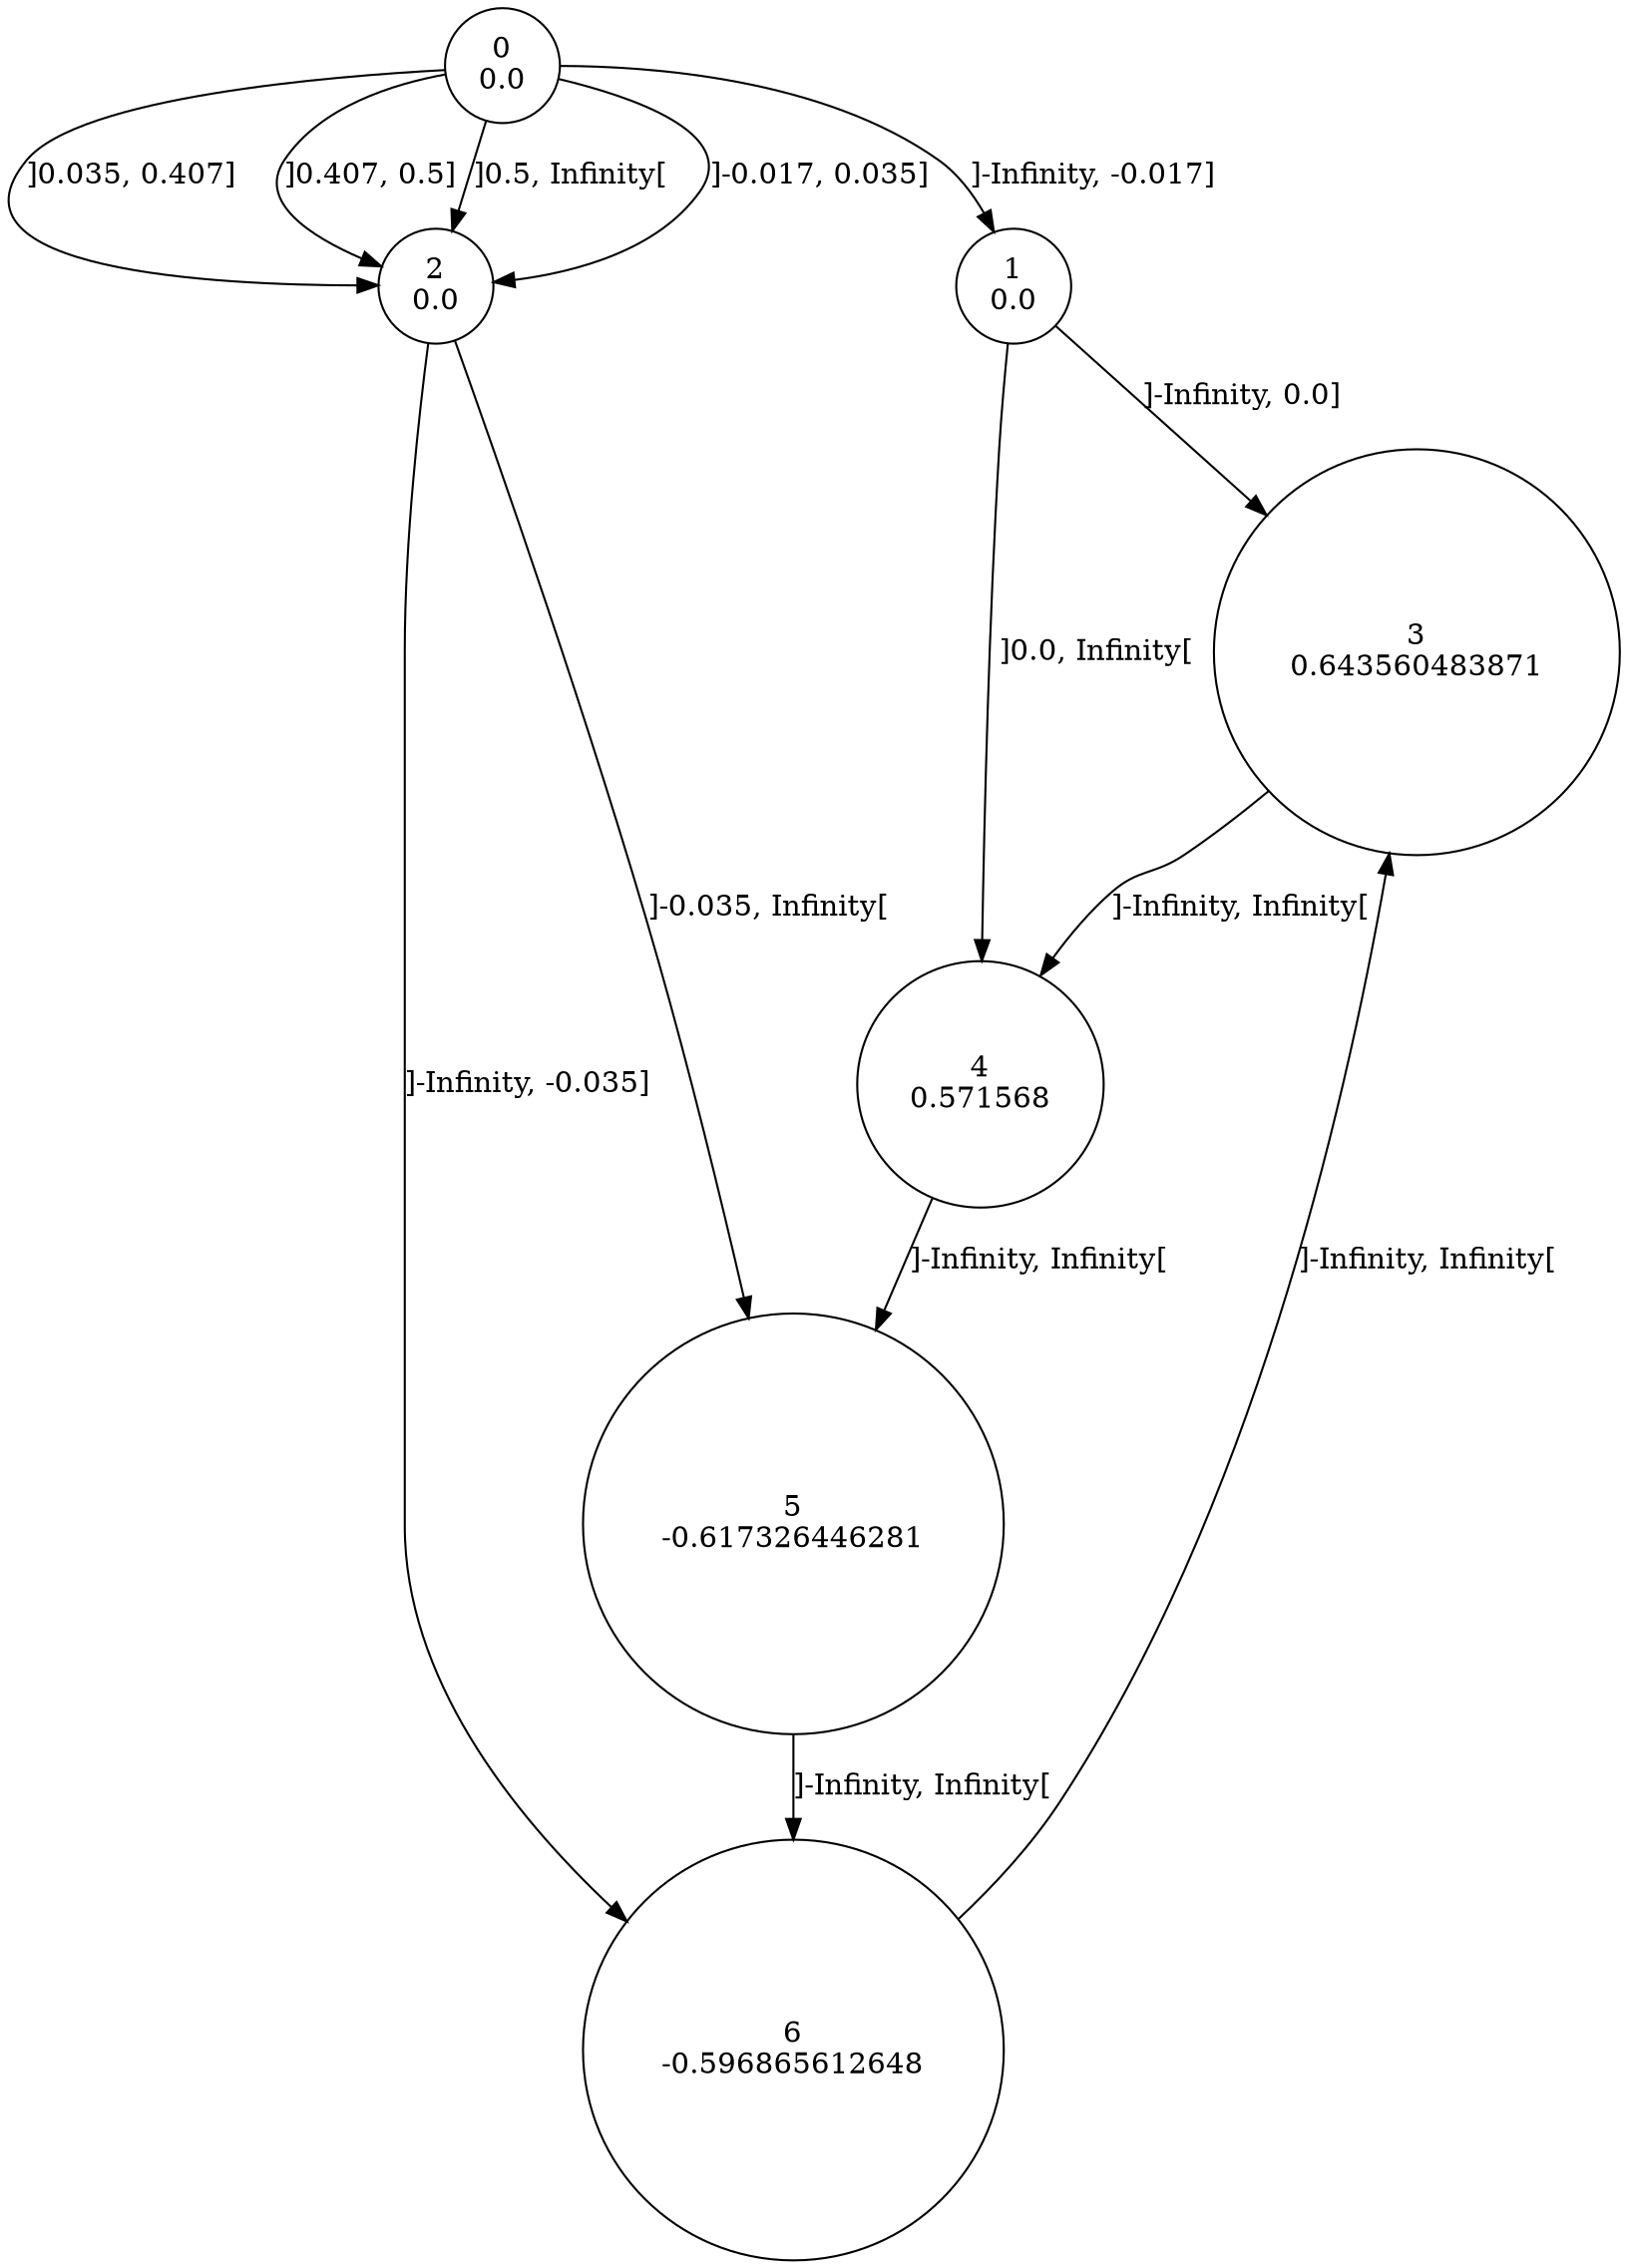 digraph a {
0 [shape=circle, label="0\n0.0"];
	0 -> 1 [label="]-Infinity, -0.017]"];
	0 -> 2 [label="]-0.017, 0.035]"];
	0 -> 2 [label="]0.035, 0.407]"];
	0 -> 2 [label="]0.407, 0.5]"];
	0 -> 2 [label="]0.5, Infinity["];
1 [shape=circle, label="1\n0.0"];
	1 -> 3 [label="]-Infinity, 0.0]"];
	1 -> 4 [label="]0.0, Infinity["];
2 [shape=circle, label="2\n0.0"];
	2 -> 6 [label="]-Infinity, -0.035]"];
	2 -> 5 [label="]-0.035, Infinity["];
3 [shape=circle, label="3\n0.643560483871"];
	3 -> 4 [label="]-Infinity, Infinity["];
4 [shape=circle, label="4\n0.571568"];
	4 -> 5 [label="]-Infinity, Infinity["];
5 [shape=circle, label="5\n-0.617326446281"];
	5 -> 6 [label="]-Infinity, Infinity["];
6 [shape=circle, label="6\n-0.596865612648"];
	6 -> 3 [label="]-Infinity, Infinity["];
}